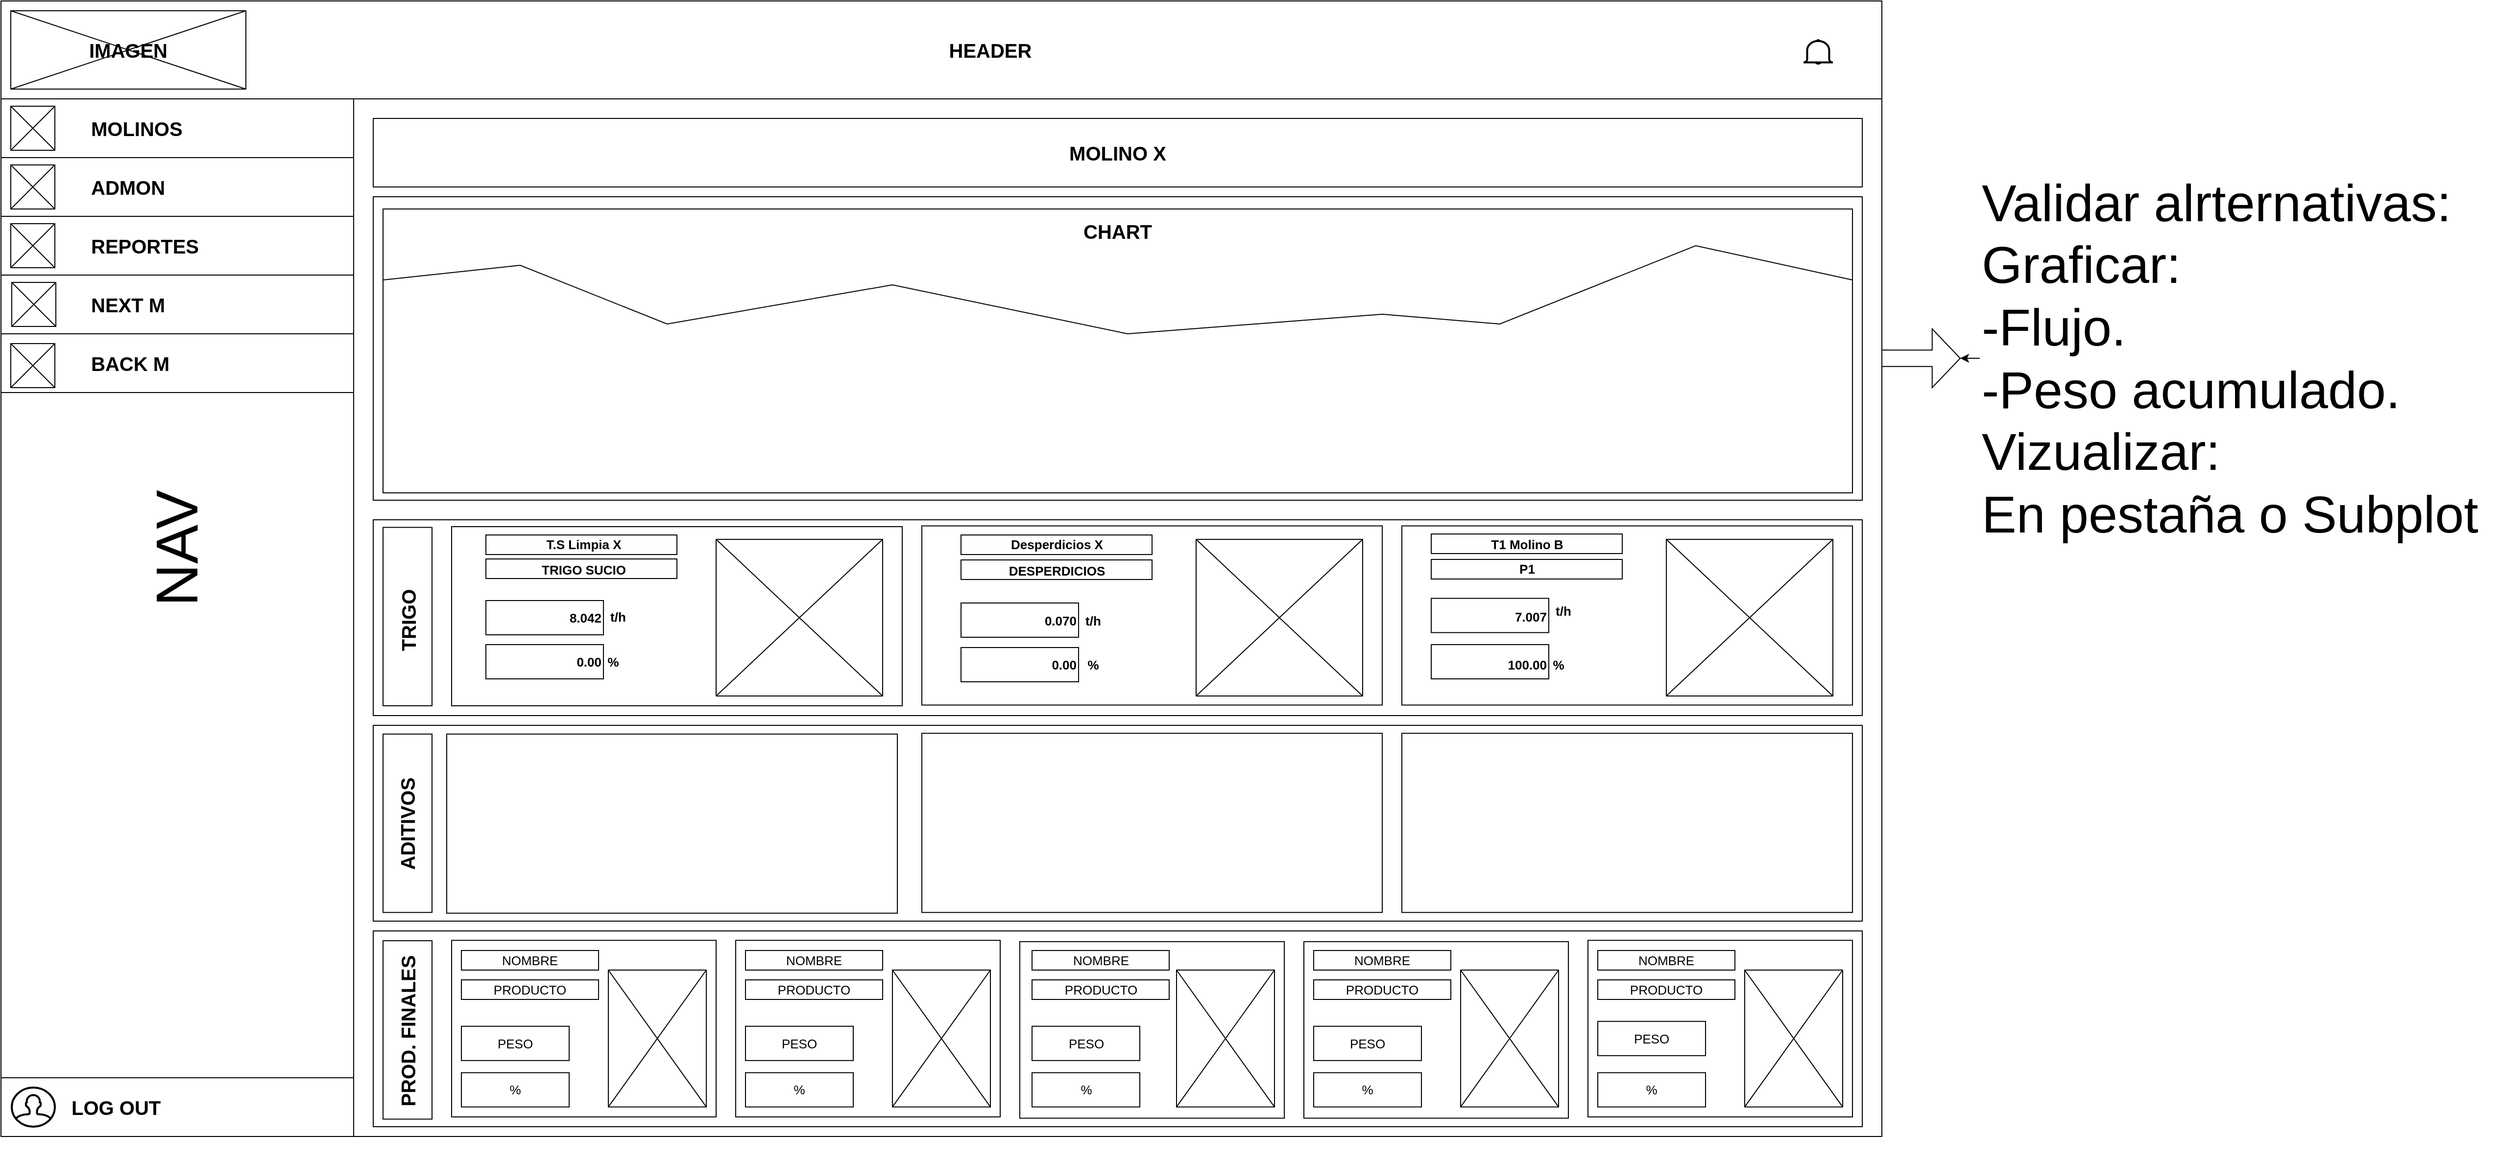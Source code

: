 <mxfile version="20.5.1" type="device"><diagram id="WcIKD2kYd9lNyjveL56O" name="Página-1"><mxGraphModel dx="3437" dy="1340" grid="1" gridSize="10" guides="1" tooltips="1" connect="1" arrows="1" fold="1" page="0" pageScale="1" pageWidth="1200" pageHeight="1920" math="0" shadow="0"><root><mxCell id="0"/><mxCell id="1" parent="0"/><mxCell id="7aQKpqsmV0QOho-n_E2c-1" value="" style="rounded=0;whiteSpace=wrap;html=1;" parent="1" vertex="1"><mxGeometry width="1920" height="100" as="geometry"/></mxCell><mxCell id="7aQKpqsmV0QOho-n_E2c-2" value="" style="rounded=0;whiteSpace=wrap;html=1;" parent="1" vertex="1"><mxGeometry y="105" width="360" height="1055" as="geometry"/></mxCell><mxCell id="7aQKpqsmV0QOho-n_E2c-3" value="" style="endArrow=none;html=1;rounded=0;entryX=1;entryY=1;entryDx=0;entryDy=0;exitX=1;exitY=1;exitDx=0;exitDy=0;" parent="1" source="7aQKpqsmV0QOho-n_E2c-2" target="7aQKpqsmV0QOho-n_E2c-1" edge="1"><mxGeometry width="50" height="50" relative="1" as="geometry"><mxPoint x="730" y="660" as="sourcePoint"/><mxPoint x="780" y="610" as="targetPoint"/><Array as="points"><mxPoint x="1920" y="1160"/></Array></mxGeometry></mxCell><mxCell id="7aQKpqsmV0QOho-n_E2c-4" value="" style="rounded=1;whiteSpace=wrap;html=1;arcSize=0;" parent="1" vertex="1"><mxGeometry x="380" y="120" width="1520" height="70" as="geometry"/></mxCell><mxCell id="7aQKpqsmV0QOho-n_E2c-22" value="&lt;div style=&quot;text-align: justify;&quot;&gt;&lt;span style=&quot;font-size: 20px;&quot;&gt;&lt;b&gt;MOLINO X&lt;/b&gt;&lt;/span&gt;&lt;/div&gt;" style="text;html=1;strokeColor=none;fillColor=none;align=center;verticalAlign=middle;whiteSpace=wrap;rounded=0;" parent="1" vertex="1"><mxGeometry x="1010" y="140" width="260" height="30" as="geometry"/></mxCell><mxCell id="7aQKpqsmV0QOho-n_E2c-23" value="&lt;div style=&quot;text-align: justify;&quot;&gt;&lt;span style=&quot;font-size: 20px;&quot;&gt;&lt;b&gt;HEADER&lt;/b&gt;&lt;/span&gt;&lt;/div&gt;" style="text;html=1;strokeColor=none;fillColor=none;align=center;verticalAlign=middle;whiteSpace=wrap;rounded=0;" parent="1" vertex="1"><mxGeometry x="880" y="35" width="260" height="30" as="geometry"/></mxCell><mxCell id="7aQKpqsmV0QOho-n_E2c-24" value="" style="rounded=0;whiteSpace=wrap;html=1;fontSize=20;" parent="1" vertex="1"><mxGeometry x="10" y="10" width="240" height="80" as="geometry"/></mxCell><mxCell id="7aQKpqsmV0QOho-n_E2c-25" value="" style="endArrow=none;html=1;rounded=0;fontSize=20;entryX=0;entryY=0;entryDx=0;entryDy=0;exitX=1;exitY=1;exitDx=0;exitDy=0;" parent="1" source="7aQKpqsmV0QOho-n_E2c-24" target="7aQKpqsmV0QOho-n_E2c-24" edge="1"><mxGeometry width="50" height="50" relative="1" as="geometry"><mxPoint x="640" y="340" as="sourcePoint"/><mxPoint x="690" y="290" as="targetPoint"/></mxGeometry></mxCell><mxCell id="7aQKpqsmV0QOho-n_E2c-26" value="" style="endArrow=none;html=1;rounded=0;fontSize=20;entryX=1;entryY=0;entryDx=0;entryDy=0;exitX=0;exitY=1;exitDx=0;exitDy=0;" parent="1" source="7aQKpqsmV0QOho-n_E2c-24" target="7aQKpqsmV0QOho-n_E2c-24" edge="1"><mxGeometry width="50" height="50" relative="1" as="geometry"><mxPoint x="640" y="340" as="sourcePoint"/><mxPoint x="690" y="290" as="targetPoint"/></mxGeometry></mxCell><mxCell id="7aQKpqsmV0QOho-n_E2c-27" value="&lt;div style=&quot;text-align: justify;&quot;&gt;&lt;span style=&quot;font-size: 20px;&quot;&gt;&lt;b&gt;IMAGEN&lt;/b&gt;&lt;/span&gt;&lt;/div&gt;" style="text;html=1;strokeColor=none;fillColor=none;align=center;verticalAlign=middle;whiteSpace=wrap;rounded=0;" parent="1" vertex="1"><mxGeometry y="35" width="260" height="30" as="geometry"/></mxCell><mxCell id="7aQKpqsmV0QOho-n_E2c-32" value="NAV" style="text;html=1;strokeColor=none;fillColor=none;align=center;verticalAlign=middle;whiteSpace=wrap;rounded=0;fontSize=60;rotation=-90;" parent="1" vertex="1"><mxGeometry x="67.5" y="500" width="225" height="118.75" as="geometry"/></mxCell><mxCell id="7aQKpqsmV0QOho-n_E2c-52" value="" style="html=1;verticalLabelPosition=bottom;align=center;labelBackgroundColor=#ffffff;verticalAlign=top;strokeWidth=2;strokeColor=#000000;shadow=0;dashed=0;shape=mxgraph.ios7.icons.bell;fontSize=20;" parent="1" vertex="1"><mxGeometry x="1840" y="40" width="30" height="24.1" as="geometry"/></mxCell><mxCell id="7aQKpqsmV0QOho-n_E2c-54" value="" style="rounded=0;whiteSpace=wrap;html=1;shadow=0;sketch=0;strokeColor=#000000;fontSize=20;" parent="1" vertex="1"><mxGeometry y="100" width="360" height="60" as="geometry"/></mxCell><mxCell id="7aQKpqsmV0QOho-n_E2c-55" value="&lt;div style=&quot;&quot;&gt;&lt;span style=&quot;font-size: 20px;&quot;&gt;&lt;b&gt;MOLINOS&lt;/b&gt;&lt;/span&gt;&lt;/div&gt;" style="text;html=1;strokeColor=none;fillColor=none;align=left;verticalAlign=middle;whiteSpace=wrap;rounded=0;" parent="1" vertex="1"><mxGeometry x="90" y="115" width="120" height="30" as="geometry"/></mxCell><mxCell id="7aQKpqsmV0QOho-n_E2c-59" value="" style="rounded=0;whiteSpace=wrap;html=1;shadow=0;sketch=0;strokeColor=#000000;fontSize=20;" parent="1" vertex="1"><mxGeometry y="160" width="360" height="60" as="geometry"/></mxCell><mxCell id="7aQKpqsmV0QOho-n_E2c-60" value="&lt;div style=&quot;&quot;&gt;&lt;span style=&quot;font-size: 20px;&quot;&gt;&lt;b&gt;ADMON&lt;/b&gt;&lt;/span&gt;&lt;/div&gt;" style="text;html=1;strokeColor=none;fillColor=none;align=left;verticalAlign=middle;whiteSpace=wrap;rounded=0;" parent="1" vertex="1"><mxGeometry x="90" y="175" width="100" height="30" as="geometry"/></mxCell><mxCell id="7aQKpqsmV0QOho-n_E2c-65" value="" style="group" parent="1" vertex="1" connectable="0"><mxGeometry x="10" y="167.5" width="45" height="45" as="geometry"/></mxCell><mxCell id="7aQKpqsmV0QOho-n_E2c-62" value="" style="whiteSpace=wrap;html=1;aspect=fixed;shadow=0;sketch=0;strokeColor=#000000;fontSize=20;" parent="7aQKpqsmV0QOho-n_E2c-65" vertex="1"><mxGeometry width="45" height="45" as="geometry"/></mxCell><mxCell id="7aQKpqsmV0QOho-n_E2c-63" value="" style="endArrow=none;html=1;rounded=0;fontSize=20;exitX=0;exitY=0;exitDx=0;exitDy=0;entryX=1;entryY=1;entryDx=0;entryDy=0;" parent="7aQKpqsmV0QOho-n_E2c-65" source="7aQKpqsmV0QOho-n_E2c-62" target="7aQKpqsmV0QOho-n_E2c-62" edge="1"><mxGeometry width="50" height="50" relative="1" as="geometry"><mxPoint x="250" y="52.5" as="sourcePoint"/><mxPoint x="300" y="2.5" as="targetPoint"/></mxGeometry></mxCell><mxCell id="7aQKpqsmV0QOho-n_E2c-64" value="" style="endArrow=none;html=1;rounded=0;fontSize=20;exitX=0;exitY=1;exitDx=0;exitDy=0;entryX=1;entryY=0;entryDx=0;entryDy=0;" parent="7aQKpqsmV0QOho-n_E2c-65" source="7aQKpqsmV0QOho-n_E2c-62" target="7aQKpqsmV0QOho-n_E2c-62" edge="1"><mxGeometry width="50" height="50" relative="1" as="geometry"><mxPoint x="20" y="132.5" as="sourcePoint"/><mxPoint x="70" y="82.5" as="targetPoint"/></mxGeometry></mxCell><mxCell id="7aQKpqsmV0QOho-n_E2c-66" value="" style="group" parent="1" vertex="1" connectable="0"><mxGeometry x="10" y="107.5" width="45" height="45" as="geometry"/></mxCell><mxCell id="7aQKpqsmV0QOho-n_E2c-67" value="" style="whiteSpace=wrap;html=1;aspect=fixed;shadow=0;sketch=0;strokeColor=#000000;fontSize=20;" parent="7aQKpqsmV0QOho-n_E2c-66" vertex="1"><mxGeometry width="45" height="45" as="geometry"/></mxCell><mxCell id="7aQKpqsmV0QOho-n_E2c-68" value="" style="endArrow=none;html=1;rounded=0;fontSize=20;exitX=0;exitY=0;exitDx=0;exitDy=0;entryX=1;entryY=1;entryDx=0;entryDy=0;" parent="7aQKpqsmV0QOho-n_E2c-66" source="7aQKpqsmV0QOho-n_E2c-67" target="7aQKpqsmV0QOho-n_E2c-67" edge="1"><mxGeometry width="50" height="50" relative="1" as="geometry"><mxPoint x="250" y="52.5" as="sourcePoint"/><mxPoint x="300" y="2.5" as="targetPoint"/></mxGeometry></mxCell><mxCell id="7aQKpqsmV0QOho-n_E2c-69" value="" style="endArrow=none;html=1;rounded=0;fontSize=20;exitX=0;exitY=1;exitDx=0;exitDy=0;entryX=1;entryY=0;entryDx=0;entryDy=0;" parent="7aQKpqsmV0QOho-n_E2c-66" source="7aQKpqsmV0QOho-n_E2c-67" target="7aQKpqsmV0QOho-n_E2c-67" edge="1"><mxGeometry width="50" height="50" relative="1" as="geometry"><mxPoint x="20" y="132.5" as="sourcePoint"/><mxPoint x="70" y="82.5" as="targetPoint"/></mxGeometry></mxCell><mxCell id="7aQKpqsmV0QOho-n_E2c-90" value="" style="rounded=0;whiteSpace=wrap;html=1;shadow=0;sketch=0;strokeColor=#000000;fontSize=20;" parent="1" vertex="1"><mxGeometry y="220" width="360" height="60" as="geometry"/></mxCell><mxCell id="7aQKpqsmV0QOho-n_E2c-91" value="&lt;div style=&quot;&quot;&gt;&lt;span style=&quot;font-size: 20px;&quot;&gt;&lt;b&gt;REPORTES&lt;/b&gt;&lt;/span&gt;&lt;/div&gt;" style="text;html=1;strokeColor=none;fillColor=none;align=left;verticalAlign=middle;whiteSpace=wrap;rounded=0;" parent="1" vertex="1"><mxGeometry x="90" y="235" width="100" height="30" as="geometry"/></mxCell><mxCell id="7aQKpqsmV0QOho-n_E2c-107" value="" style="rounded=0;whiteSpace=wrap;html=1;shadow=0;sketch=0;strokeColor=#000000;fontSize=20;" parent="1" vertex="1"><mxGeometry y="1100" width="360" height="60" as="geometry"/></mxCell><mxCell id="7aQKpqsmV0QOho-n_E2c-108" value="" style="html=1;verticalLabelPosition=bottom;align=center;labelBackgroundColor=#ffffff;verticalAlign=top;strokeWidth=2;strokeColor=#000000;shadow=0;dashed=0;shape=mxgraph.ios7.icons.user;sketch=0;fontSize=20;" parent="1" vertex="1"><mxGeometry x="11" y="1110" width="44" height="40" as="geometry"/></mxCell><mxCell id="7aQKpqsmV0QOho-n_E2c-109" value="&lt;div style=&quot;&quot;&gt;&lt;span style=&quot;font-size: 20px;&quot;&gt;&lt;b&gt;LOG OUT&lt;/b&gt;&lt;/span&gt;&lt;/div&gt;" style="text;html=1;strokeColor=none;fillColor=none;align=left;verticalAlign=middle;whiteSpace=wrap;rounded=0;" parent="1" vertex="1"><mxGeometry x="70" y="1115" width="100" height="30" as="geometry"/></mxCell><mxCell id="7aQKpqsmV0QOho-n_E2c-110" value="" style="rounded=0;whiteSpace=wrap;html=1;shadow=0;sketch=0;strokeColor=#000000;fontSize=20;" parent="1" vertex="1"><mxGeometry x="380" y="200" width="1520" height="310" as="geometry"/></mxCell><mxCell id="7aQKpqsmV0QOho-n_E2c-111" value="" style="rounded=0;whiteSpace=wrap;html=1;shadow=0;sketch=0;strokeColor=#000000;fontSize=20;" parent="1" vertex="1"><mxGeometry x="390" y="212.5" width="1500" height="290" as="geometry"/></mxCell><mxCell id="7aQKpqsmV0QOho-n_E2c-118" value="" style="endArrow=none;html=1;rounded=0;fontSize=20;exitX=0;exitY=0.25;exitDx=0;exitDy=0;entryX=1;entryY=0.25;entryDx=0;entryDy=0;" parent="1" source="7aQKpqsmV0QOho-n_E2c-111" target="7aQKpqsmV0QOho-n_E2c-111" edge="1"><mxGeometry width="50" height="50" relative="1" as="geometry"><mxPoint x="680" y="380" as="sourcePoint"/><mxPoint x="730" y="330" as="targetPoint"/><Array as="points"><mxPoint x="530" y="270"/><mxPoint x="680" y="330"/><mxPoint x="910" y="290"/><mxPoint x="1150" y="340"/><mxPoint x="1410" y="320"/><mxPoint x="1530" y="330"/><mxPoint x="1730" y="250"/></Array></mxGeometry></mxCell><mxCell id="7aQKpqsmV0QOho-n_E2c-556" value="" style="rounded=0;whiteSpace=wrap;html=1;shadow=0;sketch=0;strokeColor=#000000;fontSize=13;fillColor=none;" parent="1" vertex="1"><mxGeometry x="380" y="530" width="1520" height="200" as="geometry"/></mxCell><mxCell id="7aQKpqsmV0QOho-n_E2c-557" value="" style="rounded=0;whiteSpace=wrap;html=1;shadow=0;sketch=0;strokeColor=#000000;fontSize=13;fillColor=none;" parent="1" vertex="1"><mxGeometry x="380" y="740" width="1520" height="200" as="geometry"/></mxCell><mxCell id="7aQKpqsmV0QOho-n_E2c-558" value="" style="rounded=0;whiteSpace=wrap;html=1;shadow=0;sketch=0;strokeColor=#000000;fontSize=13;fillColor=none;" parent="1" vertex="1"><mxGeometry x="380" y="950" width="1520" height="200" as="geometry"/></mxCell><mxCell id="7aQKpqsmV0QOho-n_E2c-559" value="" style="rounded=0;whiteSpace=wrap;html=1;shadow=0;sketch=0;strokeColor=#000000;fontSize=13;fillColor=none;" parent="1" vertex="1"><mxGeometry x="390" y="537.75" width="50" height="182.25" as="geometry"/></mxCell><mxCell id="7aQKpqsmV0QOho-n_E2c-560" value="" style="rounded=0;whiteSpace=wrap;html=1;shadow=0;sketch=0;strokeColor=#000000;fontSize=13;fillColor=none;" parent="1" vertex="1"><mxGeometry x="390" y="748.88" width="50" height="182.25" as="geometry"/></mxCell><mxCell id="7aQKpqsmV0QOho-n_E2c-561" value="" style="rounded=0;whiteSpace=wrap;html=1;shadow=0;sketch=0;strokeColor=#000000;fontSize=13;fillColor=none;" parent="1" vertex="1"><mxGeometry x="390" y="960" width="50" height="182.25" as="geometry"/></mxCell><mxCell id="7aQKpqsmV0QOho-n_E2c-562" value="&lt;div style=&quot;text-align: justify;&quot;&gt;&lt;span style=&quot;font-size: 20px;&quot;&gt;&lt;b&gt;TRIGO&lt;/b&gt;&lt;/span&gt;&lt;/div&gt;" style="text;html=1;strokeColor=none;fillColor=none;align=center;verticalAlign=middle;whiteSpace=wrap;rounded=0;rotation=-90;" parent="1" vertex="1"><mxGeometry x="375" y="617.5" width="80" height="30" as="geometry"/></mxCell><mxCell id="7aQKpqsmV0QOho-n_E2c-577" value="" style="rounded=0;whiteSpace=wrap;html=1;shadow=0;sketch=0;strokeColor=#000000;fontSize=20;" parent="1" vertex="1"><mxGeometry x="460" y="537" width="460" height="183" as="geometry"/></mxCell><mxCell id="7aQKpqsmV0QOho-n_E2c-578" value="&lt;div style=&quot;text-align: justify; font-size: 13px;&quot;&gt;&lt;b&gt;TRIGO SUCIO&lt;/b&gt;&lt;/div&gt;" style="text;html=1;strokeColor=none;fillColor=none;align=center;verticalAlign=middle;whiteSpace=wrap;rounded=0;fontSize=13;" parent="1" vertex="1"><mxGeometry x="545" y="570" width="100" height="21" as="geometry"/></mxCell><mxCell id="7aQKpqsmV0QOho-n_E2c-579" value="&lt;div style=&quot;text-align: justify; font-size: 13px;&quot;&gt;&lt;span style=&quot;font-size: 13px;&quot;&gt;&lt;b style=&quot;font-size: 13px;&quot;&gt;T.S Limpia X&lt;/b&gt;&lt;/span&gt;&lt;/div&gt;" style="text;html=1;strokeColor=none;fillColor=none;align=center;verticalAlign=middle;whiteSpace=wrap;rounded=0;fontSize=13;" parent="1" vertex="1"><mxGeometry x="550" y="544.5" width="90" height="21" as="geometry"/></mxCell><mxCell id="7aQKpqsmV0QOho-n_E2c-580" value="" style="rounded=0;whiteSpace=wrap;html=1;shadow=0;sketch=0;strokeColor=#000000;fontSize=13;fillColor=none;" parent="1" vertex="1"><mxGeometry x="495" y="545.5" width="195" height="20" as="geometry"/></mxCell><mxCell id="7aQKpqsmV0QOho-n_E2c-581" value="" style="rounded=0;whiteSpace=wrap;html=1;shadow=0;sketch=0;strokeColor=#000000;fontSize=20;" parent="1" vertex="1"><mxGeometry x="940" y="536.25" width="470" height="183" as="geometry"/></mxCell><mxCell id="7aQKpqsmV0QOho-n_E2c-582" value="" style="rounded=0;whiteSpace=wrap;html=1;shadow=0;sketch=0;strokeColor=#000000;fontSize=20;" parent="1" vertex="1"><mxGeometry x="1430" y="536.25" width="460" height="183" as="geometry"/></mxCell><mxCell id="7aQKpqsmV0QOho-n_E2c-584" value="" style="rounded=0;whiteSpace=wrap;html=1;shadow=0;sketch=0;strokeColor=#000000;fontSize=20;" parent="1" vertex="1"><mxGeometry x="455" y="748.88" width="460" height="183" as="geometry"/></mxCell><mxCell id="7aQKpqsmV0QOho-n_E2c-585" value="" style="rounded=0;whiteSpace=wrap;html=1;shadow=0;sketch=0;strokeColor=#000000;fontSize=20;" parent="1" vertex="1"><mxGeometry x="940" y="748.13" width="470" height="183" as="geometry"/></mxCell><mxCell id="7aQKpqsmV0QOho-n_E2c-586" value="" style="rounded=0;whiteSpace=wrap;html=1;shadow=0;sketch=0;strokeColor=#000000;fontSize=20;" parent="1" vertex="1"><mxGeometry x="1430" y="748.13" width="460" height="183" as="geometry"/></mxCell><mxCell id="7aQKpqsmV0QOho-n_E2c-587" value="" style="rounded=0;whiteSpace=wrap;html=1;shadow=0;sketch=0;strokeColor=#000000;fontSize=13;fillColor=none;" parent="1" vertex="1"><mxGeometry x="495" y="570" width="195" height="20" as="geometry"/></mxCell><mxCell id="7aQKpqsmV0QOho-n_E2c-588" value="" style="rounded=0;whiteSpace=wrap;html=1;shadow=0;sketch=0;strokeColor=#000000;fontSize=13;" parent="1" vertex="1"><mxGeometry x="495" y="612.5" width="120" height="35" as="geometry"/></mxCell><mxCell id="7aQKpqsmV0QOho-n_E2c-589" value="&lt;div style=&quot;font-size: 13px;&quot;&gt;&lt;span style=&quot;font-size: 13px;&quot;&gt;&lt;b style=&quot;font-size: 13px;&quot;&gt;8.042&lt;/b&gt;&lt;/span&gt;&lt;/div&gt;" style="text;html=1;strokeColor=none;fillColor=none;align=right;verticalAlign=middle;whiteSpace=wrap;rounded=0;fontSize=13;labelPosition=center;verticalLabelPosition=middle;" parent="1" vertex="1"><mxGeometry x="495" y="619.5" width="120" height="21" as="geometry"/></mxCell><mxCell id="7aQKpqsmV0QOho-n_E2c-591" value="" style="rounded=0;whiteSpace=wrap;html=1;shadow=0;sketch=0;strokeColor=#000000;fontSize=13;" parent="1" vertex="1"><mxGeometry x="495" y="657.5" width="120" height="35" as="geometry"/></mxCell><mxCell id="7aQKpqsmV0QOho-n_E2c-590" value="&lt;div style=&quot;font-size: 13px;&quot;&gt;&lt;span style=&quot;font-size: 13px;&quot;&gt;&lt;b style=&quot;font-size: 13px;&quot;&gt;0.00&lt;/b&gt;&lt;/span&gt;&lt;/div&gt;" style="text;html=1;strokeColor=none;fillColor=none;align=right;verticalAlign=middle;whiteSpace=wrap;rounded=0;fontSize=13;labelPosition=center;verticalLabelPosition=middle;" parent="1" vertex="1"><mxGeometry x="495" y="664.5" width="120" height="21" as="geometry"/></mxCell><mxCell id="7aQKpqsmV0QOho-n_E2c-592" value="&lt;div style=&quot;text-align: justify; font-size: 13px;&quot;&gt;&lt;span style=&quot;font-size: 13px;&quot;&gt;&lt;b style=&quot;font-size: 13px;&quot;&gt;t/h&lt;/b&gt;&lt;/span&gt;&lt;/div&gt;" style="text;html=1;strokeColor=none;fillColor=none;align=center;verticalAlign=middle;whiteSpace=wrap;rounded=0;fontSize=13;" parent="1" vertex="1"><mxGeometry x="615" y="618.37" width="30" height="21" as="geometry"/></mxCell><mxCell id="7aQKpqsmV0QOho-n_E2c-594" value="&lt;div style=&quot;text-align: justify; font-size: 13px;&quot;&gt;&lt;span style=&quot;font-size: 13px;&quot;&gt;&lt;b style=&quot;font-size: 13px;&quot;&gt;%&lt;/b&gt;&lt;/span&gt;&lt;/div&gt;" style="text;html=1;strokeColor=none;fillColor=none;align=center;verticalAlign=middle;whiteSpace=wrap;rounded=0;fontSize=13;" parent="1" vertex="1"><mxGeometry x="615" y="664.5" width="20" height="21" as="geometry"/></mxCell><mxCell id="7aQKpqsmV0QOho-n_E2c-598" value="" style="rounded=0;whiteSpace=wrap;html=1;shadow=0;sketch=0;strokeColor=#000000;fontSize=13;fillColor=none;" parent="1" vertex="1"><mxGeometry x="980" y="545.5" width="195" height="20" as="geometry"/></mxCell><mxCell id="7aQKpqsmV0QOho-n_E2c-599" value="" style="rounded=0;whiteSpace=wrap;html=1;shadow=0;sketch=0;strokeColor=#000000;fontSize=13;fillColor=none;" parent="1" vertex="1"><mxGeometry x="980" y="571" width="195" height="20" as="geometry"/></mxCell><mxCell id="7aQKpqsmV0QOho-n_E2c-600" value="" style="rounded=0;whiteSpace=wrap;html=1;shadow=0;sketch=0;strokeColor=#000000;fontSize=13;" parent="1" vertex="1"><mxGeometry x="980" y="615" width="120" height="35" as="geometry"/></mxCell><mxCell id="7aQKpqsmV0QOho-n_E2c-601" value="" style="rounded=0;whiteSpace=wrap;html=1;shadow=0;sketch=0;strokeColor=#000000;fontSize=13;" parent="1" vertex="1"><mxGeometry x="980" y="660.5" width="120" height="35" as="geometry"/></mxCell><mxCell id="7aQKpqsmV0QOho-n_E2c-602" value="" style="group" parent="1" vertex="1" connectable="0"><mxGeometry x="730" y="550" width="170" height="160" as="geometry"/></mxCell><mxCell id="7aQKpqsmV0QOho-n_E2c-595" value="" style="rounded=0;whiteSpace=wrap;html=1;shadow=0;sketch=0;strokeColor=#000000;fontSize=13;" parent="7aQKpqsmV0QOho-n_E2c-602" vertex="1"><mxGeometry width="170" height="160" as="geometry"/></mxCell><mxCell id="7aQKpqsmV0QOho-n_E2c-596" value="" style="endArrow=none;html=1;rounded=0;fontSize=13;entryX=0;entryY=0;entryDx=0;entryDy=0;exitX=1;exitY=1;exitDx=0;exitDy=0;" parent="7aQKpqsmV0QOho-n_E2c-602" source="7aQKpqsmV0QOho-n_E2c-595" target="7aQKpqsmV0QOho-n_E2c-595" edge="1"><mxGeometry width="50" height="50" relative="1" as="geometry"><mxPoint x="60" y="100" as="sourcePoint"/><mxPoint x="110" y="50" as="targetPoint"/></mxGeometry></mxCell><mxCell id="7aQKpqsmV0QOho-n_E2c-597" value="" style="endArrow=none;html=1;rounded=0;fontSize=13;entryX=1;entryY=0;entryDx=0;entryDy=0;exitX=0;exitY=1;exitDx=0;exitDy=0;" parent="7aQKpqsmV0QOho-n_E2c-602" source="7aQKpqsmV0QOho-n_E2c-595" target="7aQKpqsmV0QOho-n_E2c-595" edge="1"><mxGeometry width="50" height="50" relative="1" as="geometry"><mxPoint x="50" y="130" as="sourcePoint"/><mxPoint x="100" y="80" as="targetPoint"/></mxGeometry></mxCell><mxCell id="7aQKpqsmV0QOho-n_E2c-603" value="" style="group" parent="1" vertex="1" connectable="0"><mxGeometry x="1220" y="550" width="170" height="160" as="geometry"/></mxCell><mxCell id="7aQKpqsmV0QOho-n_E2c-604" value="" style="rounded=0;whiteSpace=wrap;html=1;shadow=0;sketch=0;strokeColor=#000000;fontSize=13;" parent="7aQKpqsmV0QOho-n_E2c-603" vertex="1"><mxGeometry width="170" height="160" as="geometry"/></mxCell><mxCell id="7aQKpqsmV0QOho-n_E2c-605" value="" style="endArrow=none;html=1;rounded=0;fontSize=13;entryX=0;entryY=0;entryDx=0;entryDy=0;exitX=1;exitY=1;exitDx=0;exitDy=0;" parent="7aQKpqsmV0QOho-n_E2c-603" source="7aQKpqsmV0QOho-n_E2c-604" target="7aQKpqsmV0QOho-n_E2c-604" edge="1"><mxGeometry width="50" height="50" relative="1" as="geometry"><mxPoint x="60" y="100" as="sourcePoint"/><mxPoint x="110" y="50" as="targetPoint"/></mxGeometry></mxCell><mxCell id="7aQKpqsmV0QOho-n_E2c-606" value="" style="endArrow=none;html=1;rounded=0;fontSize=13;entryX=1;entryY=0;entryDx=0;entryDy=0;exitX=0;exitY=1;exitDx=0;exitDy=0;" parent="7aQKpqsmV0QOho-n_E2c-603" source="7aQKpqsmV0QOho-n_E2c-604" target="7aQKpqsmV0QOho-n_E2c-604" edge="1"><mxGeometry width="50" height="50" relative="1" as="geometry"><mxPoint x="50" y="130" as="sourcePoint"/><mxPoint x="100" y="80" as="targetPoint"/></mxGeometry></mxCell><mxCell id="7aQKpqsmV0QOho-n_E2c-607" value="" style="group" parent="1" vertex="1" connectable="0"><mxGeometry x="1700" y="550" width="170" height="160" as="geometry"/></mxCell><mxCell id="7aQKpqsmV0QOho-n_E2c-608" value="" style="rounded=0;whiteSpace=wrap;html=1;shadow=0;sketch=0;strokeColor=#000000;fontSize=13;" parent="7aQKpqsmV0QOho-n_E2c-607" vertex="1"><mxGeometry width="170" height="160" as="geometry"/></mxCell><mxCell id="7aQKpqsmV0QOho-n_E2c-609" value="" style="endArrow=none;html=1;rounded=0;fontSize=13;entryX=0;entryY=0;entryDx=0;entryDy=0;exitX=1;exitY=1;exitDx=0;exitDy=0;" parent="7aQKpqsmV0QOho-n_E2c-607" source="7aQKpqsmV0QOho-n_E2c-608" target="7aQKpqsmV0QOho-n_E2c-608" edge="1"><mxGeometry width="50" height="50" relative="1" as="geometry"><mxPoint x="60" y="100" as="sourcePoint"/><mxPoint x="110" y="50" as="targetPoint"/></mxGeometry></mxCell><mxCell id="7aQKpqsmV0QOho-n_E2c-610" value="" style="endArrow=none;html=1;rounded=0;fontSize=13;entryX=1;entryY=0;entryDx=0;entryDy=0;exitX=0;exitY=1;exitDx=0;exitDy=0;" parent="7aQKpqsmV0QOho-n_E2c-607" source="7aQKpqsmV0QOho-n_E2c-608" target="7aQKpqsmV0QOho-n_E2c-608" edge="1"><mxGeometry width="50" height="50" relative="1" as="geometry"><mxPoint x="50" y="130" as="sourcePoint"/><mxPoint x="100" y="80" as="targetPoint"/></mxGeometry></mxCell><mxCell id="7aQKpqsmV0QOho-n_E2c-611" value="" style="rounded=0;whiteSpace=wrap;html=1;shadow=0;sketch=0;strokeColor=#000000;fontSize=13;fillColor=none;" parent="1" vertex="1"><mxGeometry x="1460" y="544.5" width="195" height="20" as="geometry"/></mxCell><mxCell id="7aQKpqsmV0QOho-n_E2c-612" value="" style="rounded=0;whiteSpace=wrap;html=1;shadow=0;sketch=0;strokeColor=#000000;fontSize=13;fillColor=none;" parent="1" vertex="1"><mxGeometry x="1460" y="570.5" width="195" height="20" as="geometry"/></mxCell><mxCell id="7aQKpqsmV0QOho-n_E2c-613" value="" style="rounded=0;whiteSpace=wrap;html=1;shadow=0;sketch=0;strokeColor=#000000;fontSize=13;" parent="1" vertex="1"><mxGeometry x="1460" y="610.25" width="120" height="35" as="geometry"/></mxCell><mxCell id="7aQKpqsmV0QOho-n_E2c-614" value="" style="rounded=0;whiteSpace=wrap;html=1;shadow=0;sketch=0;strokeColor=#000000;fontSize=13;" parent="1" vertex="1"><mxGeometry x="1460" y="657.5" width="120" height="35" as="geometry"/></mxCell><mxCell id="7aQKpqsmV0QOho-n_E2c-615" value="&lt;div style=&quot;text-align: justify; font-size: 13px;&quot;&gt;&lt;span style=&quot;font-size: 13px;&quot;&gt;&lt;b style=&quot;font-size: 13px;&quot;&gt;Desperdicios X&lt;/b&gt;&lt;/span&gt;&lt;/div&gt;" style="text;html=1;strokeColor=none;fillColor=none;align=center;verticalAlign=middle;whiteSpace=wrap;rounded=0;fontSize=13;" parent="1" vertex="1"><mxGeometry x="962.5" y="544.5" width="230" height="20" as="geometry"/></mxCell><mxCell id="7aQKpqsmV0QOho-n_E2c-616" value="&lt;div style=&quot;text-align: justify; font-size: 13px;&quot;&gt;&lt;b&gt;DESPERDICIOS&lt;/b&gt;&lt;/div&gt;" style="text;html=1;strokeColor=none;fillColor=none;align=center;verticalAlign=middle;whiteSpace=wrap;rounded=0;fontSize=13;" parent="1" vertex="1"><mxGeometry x="962.5" y="571" width="230" height="21" as="geometry"/></mxCell><mxCell id="7aQKpqsmV0QOho-n_E2c-617" value="&lt;div style=&quot;font-size: 13px;&quot;&gt;&lt;span style=&quot;font-size: 13px;&quot;&gt;&lt;b style=&quot;font-size: 13px;&quot;&gt;0.070&lt;/b&gt;&lt;/span&gt;&lt;/div&gt;" style="text;html=1;strokeColor=none;fillColor=none;align=right;verticalAlign=middle;whiteSpace=wrap;rounded=0;fontSize=13;labelPosition=center;verticalLabelPosition=middle;" parent="1" vertex="1"><mxGeometry x="980" y="622" width="120" height="21" as="geometry"/></mxCell><mxCell id="7aQKpqsmV0QOho-n_E2c-618" value="&lt;div style=&quot;font-size: 13px;&quot;&gt;&lt;span style=&quot;font-size: 13px;&quot;&gt;&lt;b style=&quot;font-size: 13px;&quot;&gt;0.00&lt;/b&gt;&lt;/span&gt;&lt;/div&gt;" style="text;html=1;strokeColor=none;fillColor=none;align=right;verticalAlign=middle;whiteSpace=wrap;rounded=0;fontSize=13;labelPosition=center;verticalLabelPosition=middle;" parent="1" vertex="1"><mxGeometry x="980" y="667.5" width="120" height="21" as="geometry"/></mxCell><mxCell id="7aQKpqsmV0QOho-n_E2c-619" value="&lt;div style=&quot;text-align: justify; font-size: 13px;&quot;&gt;&lt;span style=&quot;font-size: 13px;&quot;&gt;&lt;b style=&quot;font-size: 13px;&quot;&gt;t/h&lt;/b&gt;&lt;/span&gt;&lt;/div&gt;" style="text;html=1;strokeColor=none;fillColor=none;align=center;verticalAlign=middle;whiteSpace=wrap;rounded=0;fontSize=13;" parent="1" vertex="1"><mxGeometry x="1100" y="622" width="30" height="21" as="geometry"/></mxCell><mxCell id="7aQKpqsmV0QOho-n_E2c-620" value="&lt;div style=&quot;text-align: justify; font-size: 13px;&quot;&gt;&lt;span style=&quot;font-size: 13px;&quot;&gt;&lt;b style=&quot;font-size: 13px;&quot;&gt;%&lt;/b&gt;&lt;/span&gt;&lt;/div&gt;" style="text;html=1;strokeColor=none;fillColor=none;align=center;verticalAlign=middle;whiteSpace=wrap;rounded=0;fontSize=13;" parent="1" vertex="1"><mxGeometry x="1105" y="667.5" width="20" height="21" as="geometry"/></mxCell><mxCell id="7aQKpqsmV0QOho-n_E2c-621" value="&lt;div style=&quot;text-align: justify; font-size: 13px;&quot;&gt;&lt;b&gt;T1 Molino B&lt;/b&gt;&lt;/div&gt;" style="text;html=1;strokeColor=none;fillColor=none;align=center;verticalAlign=middle;whiteSpace=wrap;rounded=0;fontSize=13;" parent="1" vertex="1"><mxGeometry x="1442.5" y="545" width="230" height="20" as="geometry"/></mxCell><mxCell id="7aQKpqsmV0QOho-n_E2c-622" value="&lt;div style=&quot;text-align: justify; font-size: 13px;&quot;&gt;&lt;b&gt;P1&lt;/b&gt;&lt;/div&gt;" style="text;html=1;strokeColor=none;fillColor=none;align=center;verticalAlign=middle;whiteSpace=wrap;rounded=0;fontSize=13;" parent="1" vertex="1"><mxGeometry x="1442.5" y="569" width="230" height="21" as="geometry"/></mxCell><mxCell id="7aQKpqsmV0QOho-n_E2c-623" value="&lt;div style=&quot;font-size: 13px;&quot;&gt;&lt;span style=&quot;font-size: 13px;&quot;&gt;&lt;b style=&quot;font-size: 13px;&quot;&gt;7.007&lt;/b&gt;&lt;/span&gt;&lt;/div&gt;" style="text;html=1;strokeColor=none;fillColor=none;align=right;verticalAlign=middle;whiteSpace=wrap;rounded=0;fontSize=13;labelPosition=center;verticalLabelPosition=middle;" parent="1" vertex="1"><mxGeometry x="1460" y="618" width="120" height="21" as="geometry"/></mxCell><mxCell id="7aQKpqsmV0QOho-n_E2c-624" value="&lt;div style=&quot;font-size: 13px;&quot;&gt;&lt;span style=&quot;font-size: 13px;&quot;&gt;&lt;b style=&quot;font-size: 13px;&quot;&gt;100.00&lt;/b&gt;&lt;/span&gt;&lt;/div&gt;" style="text;html=1;strokeColor=none;fillColor=none;align=right;verticalAlign=middle;whiteSpace=wrap;rounded=0;fontSize=13;labelPosition=center;verticalLabelPosition=middle;" parent="1" vertex="1"><mxGeometry x="1460" y="667.5" width="120" height="21" as="geometry"/></mxCell><mxCell id="7aQKpqsmV0QOho-n_E2c-625" value="&lt;div style=&quot;text-align: justify; font-size: 13px;&quot;&gt;&lt;span style=&quot;font-size: 13px;&quot;&gt;&lt;b style=&quot;font-size: 13px;&quot;&gt;t/h&lt;/b&gt;&lt;/span&gt;&lt;/div&gt;" style="text;html=1;strokeColor=none;fillColor=none;align=center;verticalAlign=middle;whiteSpace=wrap;rounded=0;fontSize=13;" parent="1" vertex="1"><mxGeometry x="1580" y="612.5" width="30" height="21" as="geometry"/></mxCell><mxCell id="7aQKpqsmV0QOho-n_E2c-626" value="&lt;div style=&quot;text-align: justify; font-size: 13px;&quot;&gt;&lt;span style=&quot;font-size: 13px;&quot;&gt;&lt;b style=&quot;font-size: 13px;&quot;&gt;%&lt;/b&gt;&lt;/span&gt;&lt;/div&gt;" style="text;html=1;strokeColor=none;fillColor=none;align=center;verticalAlign=middle;whiteSpace=wrap;rounded=0;fontSize=13;" parent="1" vertex="1"><mxGeometry x="1580" y="667.5" width="20" height="21" as="geometry"/></mxCell><mxCell id="7aQKpqsmV0QOho-n_E2c-627" value="&lt;div style=&quot;text-align: justify;&quot;&gt;&lt;span style=&quot;font-size: 20px;&quot;&gt;&lt;b&gt;ADITIVOS&lt;/b&gt;&lt;/span&gt;&lt;/div&gt;" style="text;html=1;strokeColor=none;fillColor=none;align=center;verticalAlign=middle;whiteSpace=wrap;rounded=0;rotation=-90;" parent="1" vertex="1"><mxGeometry x="285" y="825.38" width="260" height="30" as="geometry"/></mxCell><mxCell id="7aQKpqsmV0QOho-n_E2c-628" value="&lt;div style=&quot;text-align: justify;&quot;&gt;&lt;span style=&quot;font-size: 20px;&quot;&gt;&lt;b&gt;PROD. FINALES&lt;/b&gt;&lt;/span&gt;&lt;/div&gt;" style="text;html=1;strokeColor=none;fillColor=none;align=center;verticalAlign=middle;whiteSpace=wrap;rounded=0;rotation=-90;" parent="1" vertex="1"><mxGeometry x="285" y="1037" width="260" height="30" as="geometry"/></mxCell><mxCell id="7aQKpqsmV0QOho-n_E2c-633" value="" style="rounded=0;whiteSpace=wrap;html=1;shadow=0;sketch=0;strokeColor=#000000;fontSize=20;" parent="1" vertex="1"><mxGeometry x="1330" y="960.94" width="270" height="180.37" as="geometry"/></mxCell><mxCell id="7aQKpqsmV0QOho-n_E2c-635" value="" style="rounded=0;whiteSpace=wrap;html=1;shadow=0;sketch=0;strokeColor=#000000;fontSize=20;" parent="1" vertex="1"><mxGeometry x="460" y="959.63" width="270" height="180.37" as="geometry"/></mxCell><mxCell id="7aQKpqsmV0QOho-n_E2c-636" value="" style="rounded=0;whiteSpace=wrap;html=1;shadow=0;sketch=0;strokeColor=#000000;fontSize=20;" parent="1" vertex="1"><mxGeometry x="750" y="959.63" width="270" height="180.37" as="geometry"/></mxCell><mxCell id="7aQKpqsmV0QOho-n_E2c-637" value="" style="rounded=0;whiteSpace=wrap;html=1;shadow=0;sketch=0;strokeColor=#000000;fontSize=20;" parent="1" vertex="1"><mxGeometry x="1040" y="960.94" width="270" height="180.37" as="geometry"/></mxCell><mxCell id="7aQKpqsmV0QOho-n_E2c-638" value="" style="rounded=0;whiteSpace=wrap;html=1;shadow=0;sketch=0;strokeColor=#000000;fontSize=20;" parent="1" vertex="1"><mxGeometry x="1620" y="959.63" width="270" height="180.37" as="geometry"/></mxCell><mxCell id="7aQKpqsmV0QOho-n_E2c-641" value="" style="group" parent="1" vertex="1" connectable="0"><mxGeometry x="620" y="990" width="100" height="139.82" as="geometry"/></mxCell><mxCell id="7aQKpqsmV0QOho-n_E2c-642" value="" style="rounded=0;whiteSpace=wrap;html=1;shadow=0;sketch=0;strokeColor=#000000;fontSize=13;" parent="7aQKpqsmV0QOho-n_E2c-641" vertex="1"><mxGeometry width="100" height="139.82" as="geometry"/></mxCell><mxCell id="7aQKpqsmV0QOho-n_E2c-643" value="" style="endArrow=none;html=1;rounded=0;fontSize=13;entryX=0;entryY=0;entryDx=0;entryDy=0;exitX=1;exitY=1;exitDx=0;exitDy=0;" parent="7aQKpqsmV0QOho-n_E2c-641" source="7aQKpqsmV0QOho-n_E2c-642" target="7aQKpqsmV0QOho-n_E2c-642" edge="1"><mxGeometry width="50" height="50" relative="1" as="geometry"><mxPoint x="35.294" y="87.387" as="sourcePoint"/><mxPoint x="64.706" y="43.694" as="targetPoint"/></mxGeometry></mxCell><mxCell id="7aQKpqsmV0QOho-n_E2c-644" value="" style="endArrow=none;html=1;rounded=0;fontSize=13;entryX=1;entryY=0;entryDx=0;entryDy=0;exitX=0;exitY=1;exitDx=0;exitDy=0;" parent="7aQKpqsmV0QOho-n_E2c-641" source="7aQKpqsmV0QOho-n_E2c-642" target="7aQKpqsmV0QOho-n_E2c-642" edge="1"><mxGeometry width="50" height="50" relative="1" as="geometry"><mxPoint x="29.412" y="113.604" as="sourcePoint"/><mxPoint x="58.824" y="69.91" as="targetPoint"/></mxGeometry></mxCell><mxCell id="7aQKpqsmV0QOho-n_E2c-645" value="" style="group" parent="1" vertex="1" connectable="0"><mxGeometry x="910" y="990" width="100" height="139.82" as="geometry"/></mxCell><mxCell id="7aQKpqsmV0QOho-n_E2c-646" value="" style="rounded=0;whiteSpace=wrap;html=1;shadow=0;sketch=0;strokeColor=#000000;fontSize=13;" parent="7aQKpqsmV0QOho-n_E2c-645" vertex="1"><mxGeometry width="100" height="139.82" as="geometry"/></mxCell><mxCell id="7aQKpqsmV0QOho-n_E2c-647" value="" style="endArrow=none;html=1;rounded=0;fontSize=13;entryX=0;entryY=0;entryDx=0;entryDy=0;exitX=1;exitY=1;exitDx=0;exitDy=0;" parent="7aQKpqsmV0QOho-n_E2c-645" source="7aQKpqsmV0QOho-n_E2c-646" target="7aQKpqsmV0QOho-n_E2c-646" edge="1"><mxGeometry width="50" height="50" relative="1" as="geometry"><mxPoint x="35.294" y="87.387" as="sourcePoint"/><mxPoint x="64.706" y="43.694" as="targetPoint"/></mxGeometry></mxCell><mxCell id="7aQKpqsmV0QOho-n_E2c-648" value="" style="endArrow=none;html=1;rounded=0;fontSize=13;entryX=1;entryY=0;entryDx=0;entryDy=0;exitX=0;exitY=1;exitDx=0;exitDy=0;" parent="7aQKpqsmV0QOho-n_E2c-645" source="7aQKpqsmV0QOho-n_E2c-646" target="7aQKpqsmV0QOho-n_E2c-646" edge="1"><mxGeometry width="50" height="50" relative="1" as="geometry"><mxPoint x="29.412" y="113.604" as="sourcePoint"/><mxPoint x="58.824" y="69.91" as="targetPoint"/></mxGeometry></mxCell><mxCell id="7aQKpqsmV0QOho-n_E2c-649" value="" style="group" parent="1" vertex="1" connectable="0"><mxGeometry x="1200" y="990" width="100" height="139.82" as="geometry"/></mxCell><mxCell id="7aQKpqsmV0QOho-n_E2c-650" value="" style="rounded=0;whiteSpace=wrap;html=1;shadow=0;sketch=0;strokeColor=#000000;fontSize=13;" parent="7aQKpqsmV0QOho-n_E2c-649" vertex="1"><mxGeometry width="100" height="139.82" as="geometry"/></mxCell><mxCell id="7aQKpqsmV0QOho-n_E2c-651" value="" style="endArrow=none;html=1;rounded=0;fontSize=13;entryX=0;entryY=0;entryDx=0;entryDy=0;exitX=1;exitY=1;exitDx=0;exitDy=0;" parent="7aQKpqsmV0QOho-n_E2c-649" source="7aQKpqsmV0QOho-n_E2c-650" target="7aQKpqsmV0QOho-n_E2c-650" edge="1"><mxGeometry width="50" height="50" relative="1" as="geometry"><mxPoint x="35.294" y="87.387" as="sourcePoint"/><mxPoint x="64.706" y="43.694" as="targetPoint"/></mxGeometry></mxCell><mxCell id="7aQKpqsmV0QOho-n_E2c-652" value="" style="endArrow=none;html=1;rounded=0;fontSize=13;entryX=1;entryY=0;entryDx=0;entryDy=0;exitX=0;exitY=1;exitDx=0;exitDy=0;" parent="7aQKpqsmV0QOho-n_E2c-649" source="7aQKpqsmV0QOho-n_E2c-650" target="7aQKpqsmV0QOho-n_E2c-650" edge="1"><mxGeometry width="50" height="50" relative="1" as="geometry"><mxPoint x="29.412" y="113.604" as="sourcePoint"/><mxPoint x="58.824" y="69.91" as="targetPoint"/></mxGeometry></mxCell><mxCell id="7aQKpqsmV0QOho-n_E2c-653" value="" style="group" parent="1" vertex="1" connectable="0"><mxGeometry x="1490" y="990" width="100" height="139.82" as="geometry"/></mxCell><mxCell id="7aQKpqsmV0QOho-n_E2c-654" value="" style="rounded=0;whiteSpace=wrap;html=1;shadow=0;sketch=0;strokeColor=#000000;fontSize=13;" parent="7aQKpqsmV0QOho-n_E2c-653" vertex="1"><mxGeometry width="100" height="139.82" as="geometry"/></mxCell><mxCell id="7aQKpqsmV0QOho-n_E2c-655" value="" style="endArrow=none;html=1;rounded=0;fontSize=13;entryX=0;entryY=0;entryDx=0;entryDy=0;exitX=1;exitY=1;exitDx=0;exitDy=0;" parent="7aQKpqsmV0QOho-n_E2c-653" source="7aQKpqsmV0QOho-n_E2c-654" target="7aQKpqsmV0QOho-n_E2c-654" edge="1"><mxGeometry width="50" height="50" relative="1" as="geometry"><mxPoint x="35.294" y="87.387" as="sourcePoint"/><mxPoint x="64.706" y="43.694" as="targetPoint"/></mxGeometry></mxCell><mxCell id="7aQKpqsmV0QOho-n_E2c-656" value="" style="endArrow=none;html=1;rounded=0;fontSize=13;entryX=1;entryY=0;entryDx=0;entryDy=0;exitX=0;exitY=1;exitDx=0;exitDy=0;" parent="7aQKpqsmV0QOho-n_E2c-653" source="7aQKpqsmV0QOho-n_E2c-654" target="7aQKpqsmV0QOho-n_E2c-654" edge="1"><mxGeometry width="50" height="50" relative="1" as="geometry"><mxPoint x="29.412" y="113.604" as="sourcePoint"/><mxPoint x="58.824" y="69.91" as="targetPoint"/></mxGeometry></mxCell><mxCell id="7aQKpqsmV0QOho-n_E2c-657" value="" style="group" parent="1" vertex="1" connectable="0"><mxGeometry x="1780" y="990" width="100" height="139.82" as="geometry"/></mxCell><mxCell id="7aQKpqsmV0QOho-n_E2c-658" value="" style="rounded=0;whiteSpace=wrap;html=1;shadow=0;sketch=0;strokeColor=#000000;fontSize=13;" parent="7aQKpqsmV0QOho-n_E2c-657" vertex="1"><mxGeometry width="100" height="139.82" as="geometry"/></mxCell><mxCell id="7aQKpqsmV0QOho-n_E2c-659" value="" style="endArrow=none;html=1;rounded=0;fontSize=13;entryX=0;entryY=0;entryDx=0;entryDy=0;exitX=1;exitY=1;exitDx=0;exitDy=0;" parent="7aQKpqsmV0QOho-n_E2c-657" source="7aQKpqsmV0QOho-n_E2c-658" target="7aQKpqsmV0QOho-n_E2c-658" edge="1"><mxGeometry width="50" height="50" relative="1" as="geometry"><mxPoint x="35.294" y="87.387" as="sourcePoint"/><mxPoint x="64.706" y="43.694" as="targetPoint"/></mxGeometry></mxCell><mxCell id="7aQKpqsmV0QOho-n_E2c-660" value="" style="endArrow=none;html=1;rounded=0;fontSize=13;entryX=1;entryY=0;entryDx=0;entryDy=0;exitX=0;exitY=1;exitDx=0;exitDy=0;" parent="7aQKpqsmV0QOho-n_E2c-657" source="7aQKpqsmV0QOho-n_E2c-658" target="7aQKpqsmV0QOho-n_E2c-658" edge="1"><mxGeometry width="50" height="50" relative="1" as="geometry"><mxPoint x="29.412" y="113.604" as="sourcePoint"/><mxPoint x="58.824" y="69.91" as="targetPoint"/></mxGeometry></mxCell><mxCell id="7aQKpqsmV0QOho-n_E2c-661" value="NOMBRE" style="rounded=0;whiteSpace=wrap;html=1;shadow=0;sketch=0;strokeColor=#000000;fontSize=13;fillColor=none;" parent="1" vertex="1"><mxGeometry x="470" y="970" width="140" height="20" as="geometry"/></mxCell><mxCell id="7aQKpqsmV0QOho-n_E2c-662" value="PRODUCTO" style="rounded=0;whiteSpace=wrap;html=1;shadow=0;sketch=0;strokeColor=#000000;fontSize=13;fillColor=none;" parent="1" vertex="1"><mxGeometry x="470" y="1000" width="140" height="20" as="geometry"/></mxCell><mxCell id="7aQKpqsmV0QOho-n_E2c-663" value="PESO" style="rounded=0;whiteSpace=wrap;html=1;shadow=0;sketch=0;strokeColor=#000000;fontSize=13;" parent="1" vertex="1"><mxGeometry x="470" y="1047.41" width="110" height="35" as="geometry"/></mxCell><mxCell id="7aQKpqsmV0QOho-n_E2c-664" value="%" style="rounded=0;whiteSpace=wrap;html=1;shadow=0;sketch=0;strokeColor=#000000;fontSize=13;" parent="1" vertex="1"><mxGeometry x="470" y="1094.82" width="110" height="35" as="geometry"/></mxCell><mxCell id="7aQKpqsmV0QOho-n_E2c-665" value="NOMBRE" style="rounded=0;whiteSpace=wrap;html=1;shadow=0;sketch=0;strokeColor=#000000;fontSize=13;fillColor=none;" parent="1" vertex="1"><mxGeometry x="760" y="970" width="140" height="20" as="geometry"/></mxCell><mxCell id="7aQKpqsmV0QOho-n_E2c-666" value="PRODUCTO" style="rounded=0;whiteSpace=wrap;html=1;shadow=0;sketch=0;strokeColor=#000000;fontSize=13;fillColor=none;" parent="1" vertex="1"><mxGeometry x="760" y="1000" width="140" height="20" as="geometry"/></mxCell><mxCell id="7aQKpqsmV0QOho-n_E2c-667" value="PESO" style="rounded=0;whiteSpace=wrap;html=1;shadow=0;sketch=0;strokeColor=#000000;fontSize=13;" parent="1" vertex="1"><mxGeometry x="760" y="1047.41" width="110" height="35" as="geometry"/></mxCell><mxCell id="7aQKpqsmV0QOho-n_E2c-668" value="%" style="rounded=0;whiteSpace=wrap;html=1;shadow=0;sketch=0;strokeColor=#000000;fontSize=13;" parent="1" vertex="1"><mxGeometry x="760" y="1094.82" width="110" height="35" as="geometry"/></mxCell><mxCell id="7aQKpqsmV0QOho-n_E2c-671" value="NOMBRE" style="rounded=0;whiteSpace=wrap;html=1;shadow=0;sketch=0;strokeColor=#000000;fontSize=13;fillColor=none;" parent="1" vertex="1"><mxGeometry x="1052.5" y="970" width="140" height="20" as="geometry"/></mxCell><mxCell id="7aQKpqsmV0QOho-n_E2c-672" value="PRODUCTO" style="rounded=0;whiteSpace=wrap;html=1;shadow=0;sketch=0;strokeColor=#000000;fontSize=13;fillColor=none;" parent="1" vertex="1"><mxGeometry x="1052.5" y="1000" width="140" height="20" as="geometry"/></mxCell><mxCell id="7aQKpqsmV0QOho-n_E2c-673" value="PESO" style="rounded=0;whiteSpace=wrap;html=1;shadow=0;sketch=0;strokeColor=#000000;fontSize=13;" parent="1" vertex="1"><mxGeometry x="1052.5" y="1047.41" width="110" height="35" as="geometry"/></mxCell><mxCell id="7aQKpqsmV0QOho-n_E2c-674" value="%" style="rounded=0;whiteSpace=wrap;html=1;shadow=0;sketch=0;strokeColor=#000000;fontSize=13;" parent="1" vertex="1"><mxGeometry x="1052.5" y="1094.82" width="110" height="35" as="geometry"/></mxCell><mxCell id="7aQKpqsmV0QOho-n_E2c-675" value="NOMBRE" style="rounded=0;whiteSpace=wrap;html=1;shadow=0;sketch=0;strokeColor=#000000;fontSize=13;fillColor=none;" parent="1" vertex="1"><mxGeometry x="1340" y="970" width="140" height="20" as="geometry"/></mxCell><mxCell id="7aQKpqsmV0QOho-n_E2c-676" value="PRODUCTO" style="rounded=0;whiteSpace=wrap;html=1;shadow=0;sketch=0;strokeColor=#000000;fontSize=13;fillColor=none;" parent="1" vertex="1"><mxGeometry x="1340" y="1000" width="140" height="20" as="geometry"/></mxCell><mxCell id="7aQKpqsmV0QOho-n_E2c-677" value="PESO" style="rounded=0;whiteSpace=wrap;html=1;shadow=0;sketch=0;strokeColor=#000000;fontSize=13;" parent="1" vertex="1"><mxGeometry x="1340" y="1047.41" width="110" height="35" as="geometry"/></mxCell><mxCell id="7aQKpqsmV0QOho-n_E2c-678" value="%" style="rounded=0;whiteSpace=wrap;html=1;shadow=0;sketch=0;strokeColor=#000000;fontSize=13;" parent="1" vertex="1"><mxGeometry x="1340" y="1094.82" width="110" height="35" as="geometry"/></mxCell><mxCell id="7aQKpqsmV0QOho-n_E2c-679" value="NOMBRE" style="rounded=0;whiteSpace=wrap;html=1;shadow=0;sketch=0;strokeColor=#000000;fontSize=13;fillColor=none;" parent="1" vertex="1"><mxGeometry x="1630" y="970" width="140" height="20" as="geometry"/></mxCell><mxCell id="7aQKpqsmV0QOho-n_E2c-680" value="PRODUCTO" style="rounded=0;whiteSpace=wrap;html=1;shadow=0;sketch=0;strokeColor=#000000;fontSize=13;fillColor=none;" parent="1" vertex="1"><mxGeometry x="1630" y="1000" width="140" height="20" as="geometry"/></mxCell><mxCell id="7aQKpqsmV0QOho-n_E2c-681" value="PESO" style="rounded=0;whiteSpace=wrap;html=1;shadow=0;sketch=0;strokeColor=#000000;fontSize=13;" parent="1" vertex="1"><mxGeometry x="1630" y="1042.41" width="110" height="35" as="geometry"/></mxCell><mxCell id="7aQKpqsmV0QOho-n_E2c-682" value="%" style="rounded=0;whiteSpace=wrap;html=1;shadow=0;sketch=0;strokeColor=#000000;fontSize=13;" parent="1" vertex="1"><mxGeometry x="1630" y="1094.82" width="110" height="35" as="geometry"/></mxCell><mxCell id="7aQKpqsmV0QOho-n_E2c-683" value="" style="rounded=0;whiteSpace=wrap;html=1;shadow=0;sketch=0;strokeColor=#000000;fontSize=13;fillColor=none;" parent="1" vertex="1"><mxGeometry y="280" width="360" height="60" as="geometry"/></mxCell><mxCell id="7aQKpqsmV0QOho-n_E2c-685" value="" style="group" parent="1" vertex="1" connectable="0"><mxGeometry x="10" y="227.5" width="45" height="45" as="geometry"/></mxCell><mxCell id="7aQKpqsmV0QOho-n_E2c-96" value="" style="whiteSpace=wrap;html=1;aspect=fixed;shadow=0;sketch=0;strokeColor=#000000;fontSize=20;" parent="7aQKpqsmV0QOho-n_E2c-685" vertex="1"><mxGeometry width="45" height="45" as="geometry"/></mxCell><mxCell id="7aQKpqsmV0QOho-n_E2c-97" value="" style="endArrow=none;html=1;rounded=0;fontSize=20;exitX=0;exitY=1;exitDx=0;exitDy=0;entryX=1;entryY=0;entryDx=0;entryDy=0;" parent="7aQKpqsmV0QOho-n_E2c-685" source="7aQKpqsmV0QOho-n_E2c-96" target="7aQKpqsmV0QOho-n_E2c-96" edge="1"><mxGeometry width="50" height="50" relative="1" as="geometry"><mxPoint x="20" y="162.5" as="sourcePoint"/><mxPoint x="65" y="117.5" as="targetPoint"/></mxGeometry></mxCell><mxCell id="7aQKpqsmV0QOho-n_E2c-98" value="" style="endArrow=none;html=1;rounded=0;fontSize=20;exitX=0;exitY=0;exitDx=0;exitDy=0;entryX=1;entryY=1;entryDx=0;entryDy=0;" parent="7aQKpqsmV0QOho-n_E2c-685" source="7aQKpqsmV0QOho-n_E2c-96" target="7aQKpqsmV0QOho-n_E2c-96" edge="1"><mxGeometry width="50" height="50" relative="1" as="geometry"><mxPoint x="10" y="55" as="sourcePoint"/><mxPoint x="55" y="10" as="targetPoint"/></mxGeometry></mxCell><mxCell id="7aQKpqsmV0QOho-n_E2c-687" value="" style="group" parent="1" vertex="1" connectable="0"><mxGeometry x="11" y="287.5" width="45" height="45" as="geometry"/></mxCell><mxCell id="7aQKpqsmV0QOho-n_E2c-688" value="" style="whiteSpace=wrap;html=1;aspect=fixed;shadow=0;sketch=0;strokeColor=#000000;fontSize=20;" parent="7aQKpqsmV0QOho-n_E2c-687" vertex="1"><mxGeometry width="45" height="45" as="geometry"/></mxCell><mxCell id="7aQKpqsmV0QOho-n_E2c-689" value="" style="endArrow=none;html=1;rounded=0;fontSize=20;exitX=0;exitY=1;exitDx=0;exitDy=0;entryX=1;entryY=0;entryDx=0;entryDy=0;" parent="7aQKpqsmV0QOho-n_E2c-687" source="7aQKpqsmV0QOho-n_E2c-688" target="7aQKpqsmV0QOho-n_E2c-688" edge="1"><mxGeometry width="50" height="50" relative="1" as="geometry"><mxPoint x="20" y="162.5" as="sourcePoint"/><mxPoint x="65" y="117.5" as="targetPoint"/></mxGeometry></mxCell><mxCell id="7aQKpqsmV0QOho-n_E2c-690" value="" style="endArrow=none;html=1;rounded=0;fontSize=20;exitX=0;exitY=0;exitDx=0;exitDy=0;entryX=1;entryY=1;entryDx=0;entryDy=0;" parent="7aQKpqsmV0QOho-n_E2c-687" source="7aQKpqsmV0QOho-n_E2c-688" target="7aQKpqsmV0QOho-n_E2c-688" edge="1"><mxGeometry width="50" height="50" relative="1" as="geometry"><mxPoint x="10" y="55" as="sourcePoint"/><mxPoint x="55" y="10" as="targetPoint"/></mxGeometry></mxCell><mxCell id="7aQKpqsmV0QOho-n_E2c-691" value="" style="rounded=0;whiteSpace=wrap;html=1;shadow=0;sketch=0;strokeColor=#000000;fontSize=13;fillColor=none;" parent="1" vertex="1"><mxGeometry y="340" width="360" height="60" as="geometry"/></mxCell><mxCell id="7aQKpqsmV0QOho-n_E2c-692" value="" style="group" parent="1" vertex="1" connectable="0"><mxGeometry x="10" y="350" width="45" height="45" as="geometry"/></mxCell><mxCell id="7aQKpqsmV0QOho-n_E2c-693" value="" style="whiteSpace=wrap;html=1;aspect=fixed;shadow=0;sketch=0;strokeColor=#000000;fontSize=20;" parent="7aQKpqsmV0QOho-n_E2c-692" vertex="1"><mxGeometry width="45" height="45" as="geometry"/></mxCell><mxCell id="7aQKpqsmV0QOho-n_E2c-694" value="" style="endArrow=none;html=1;rounded=0;fontSize=20;exitX=0;exitY=1;exitDx=0;exitDy=0;entryX=1;entryY=0;entryDx=0;entryDy=0;" parent="7aQKpqsmV0QOho-n_E2c-692" source="7aQKpqsmV0QOho-n_E2c-693" target="7aQKpqsmV0QOho-n_E2c-693" edge="1"><mxGeometry width="50" height="50" relative="1" as="geometry"><mxPoint x="20" y="162.5" as="sourcePoint"/><mxPoint x="65" y="117.5" as="targetPoint"/></mxGeometry></mxCell><mxCell id="7aQKpqsmV0QOho-n_E2c-695" value="" style="endArrow=none;html=1;rounded=0;fontSize=20;exitX=0;exitY=0;exitDx=0;exitDy=0;entryX=1;entryY=1;entryDx=0;entryDy=0;" parent="7aQKpqsmV0QOho-n_E2c-692" source="7aQKpqsmV0QOho-n_E2c-693" target="7aQKpqsmV0QOho-n_E2c-693" edge="1"><mxGeometry width="50" height="50" relative="1" as="geometry"><mxPoint x="10" y="55" as="sourcePoint"/><mxPoint x="55" y="10" as="targetPoint"/></mxGeometry></mxCell><mxCell id="7aQKpqsmV0QOho-n_E2c-696" value="&lt;div style=&quot;&quot;&gt;&lt;span style=&quot;font-size: 20px;&quot;&gt;&lt;b&gt;NEXT M&lt;/b&gt;&lt;/span&gt;&lt;/div&gt;" style="text;html=1;strokeColor=none;fillColor=none;align=left;verticalAlign=middle;whiteSpace=wrap;rounded=0;" parent="1" vertex="1"><mxGeometry x="90" y="295" width="150" height="30" as="geometry"/></mxCell><mxCell id="7aQKpqsmV0QOho-n_E2c-697" value="&lt;div style=&quot;&quot;&gt;&lt;span style=&quot;font-size: 20px;&quot;&gt;&lt;b&gt;BACK M&lt;/b&gt;&lt;/span&gt;&lt;/div&gt;" style="text;html=1;strokeColor=none;fillColor=none;align=left;verticalAlign=middle;whiteSpace=wrap;rounded=0;" parent="1" vertex="1"><mxGeometry x="90" y="355" width="150" height="30" as="geometry"/></mxCell><mxCell id="7aQKpqsmV0QOho-n_E2c-700" value="" style="edgeStyle=orthogonalEdgeStyle;rounded=0;orthogonalLoop=1;jettySize=auto;html=1;fontSize=53;" parent="1" source="7aQKpqsmV0QOho-n_E2c-698" target="7aQKpqsmV0QOho-n_E2c-699" edge="1"><mxGeometry relative="1" as="geometry"/></mxCell><mxCell id="7aQKpqsmV0QOho-n_E2c-698" value="Validar alrternativas:&lt;br&gt;Graficar:&lt;br style=&quot;font-size: 53px;&quot;&gt;-Flujo.&lt;br style=&quot;font-size: 53px;&quot;&gt;-Peso acumulado.&lt;br style=&quot;font-size: 53px;&quot;&gt;Vizualizar:&lt;br style=&quot;font-size: 53px;&quot;&gt;En pestaña o Subplot" style="text;html=1;align=left;verticalAlign=middle;resizable=0;points=[];autosize=1;strokeColor=none;fillColor=none;fontSize=53;" parent="1" vertex="1"><mxGeometry x="2020" y="165" width="530" height="400" as="geometry"/></mxCell><mxCell id="7aQKpqsmV0QOho-n_E2c-699" value="" style="shape=singleArrow;whiteSpace=wrap;html=1;arrowWidth=0.278;arrowSize=0.358;shadow=0;sketch=0;strokeColor=#000000;fontSize=53;fillColor=none;" parent="1" vertex="1"><mxGeometry x="1920" y="335" width="80" height="60" as="geometry"/></mxCell><mxCell id="7aQKpqsmV0QOho-n_E2c-701" value="&lt;div style=&quot;text-align: justify;&quot;&gt;&lt;span style=&quot;font-size: 20px;&quot;&gt;&lt;b&gt;CHART&lt;/b&gt;&lt;/span&gt;&lt;/div&gt;" style="text;html=1;strokeColor=none;fillColor=none;align=center;verticalAlign=middle;whiteSpace=wrap;rounded=0;" parent="1" vertex="1"><mxGeometry x="1010" y="220" width="260" height="30" as="geometry"/></mxCell></root></mxGraphModel></diagram></mxfile>